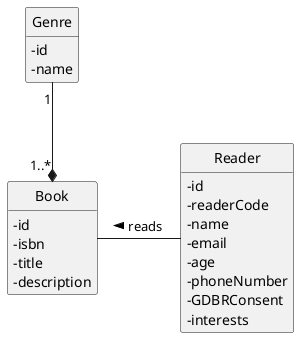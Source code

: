 @startuml
skinparam classAttributeIconSize 0
hide circle
hide methods

class Reader{
    - id
    - readerCode
    - name
    - email
    - age
    - phoneNumber
    - GDBRConsent
    - interests
}

class Book{
    - id
    - isbn
    - title
    - description
}

class Genre{
    - id
    - name
}

Book -right- Reader: reads <
Book "1..*" *-up- "1" Genre

@enduml
